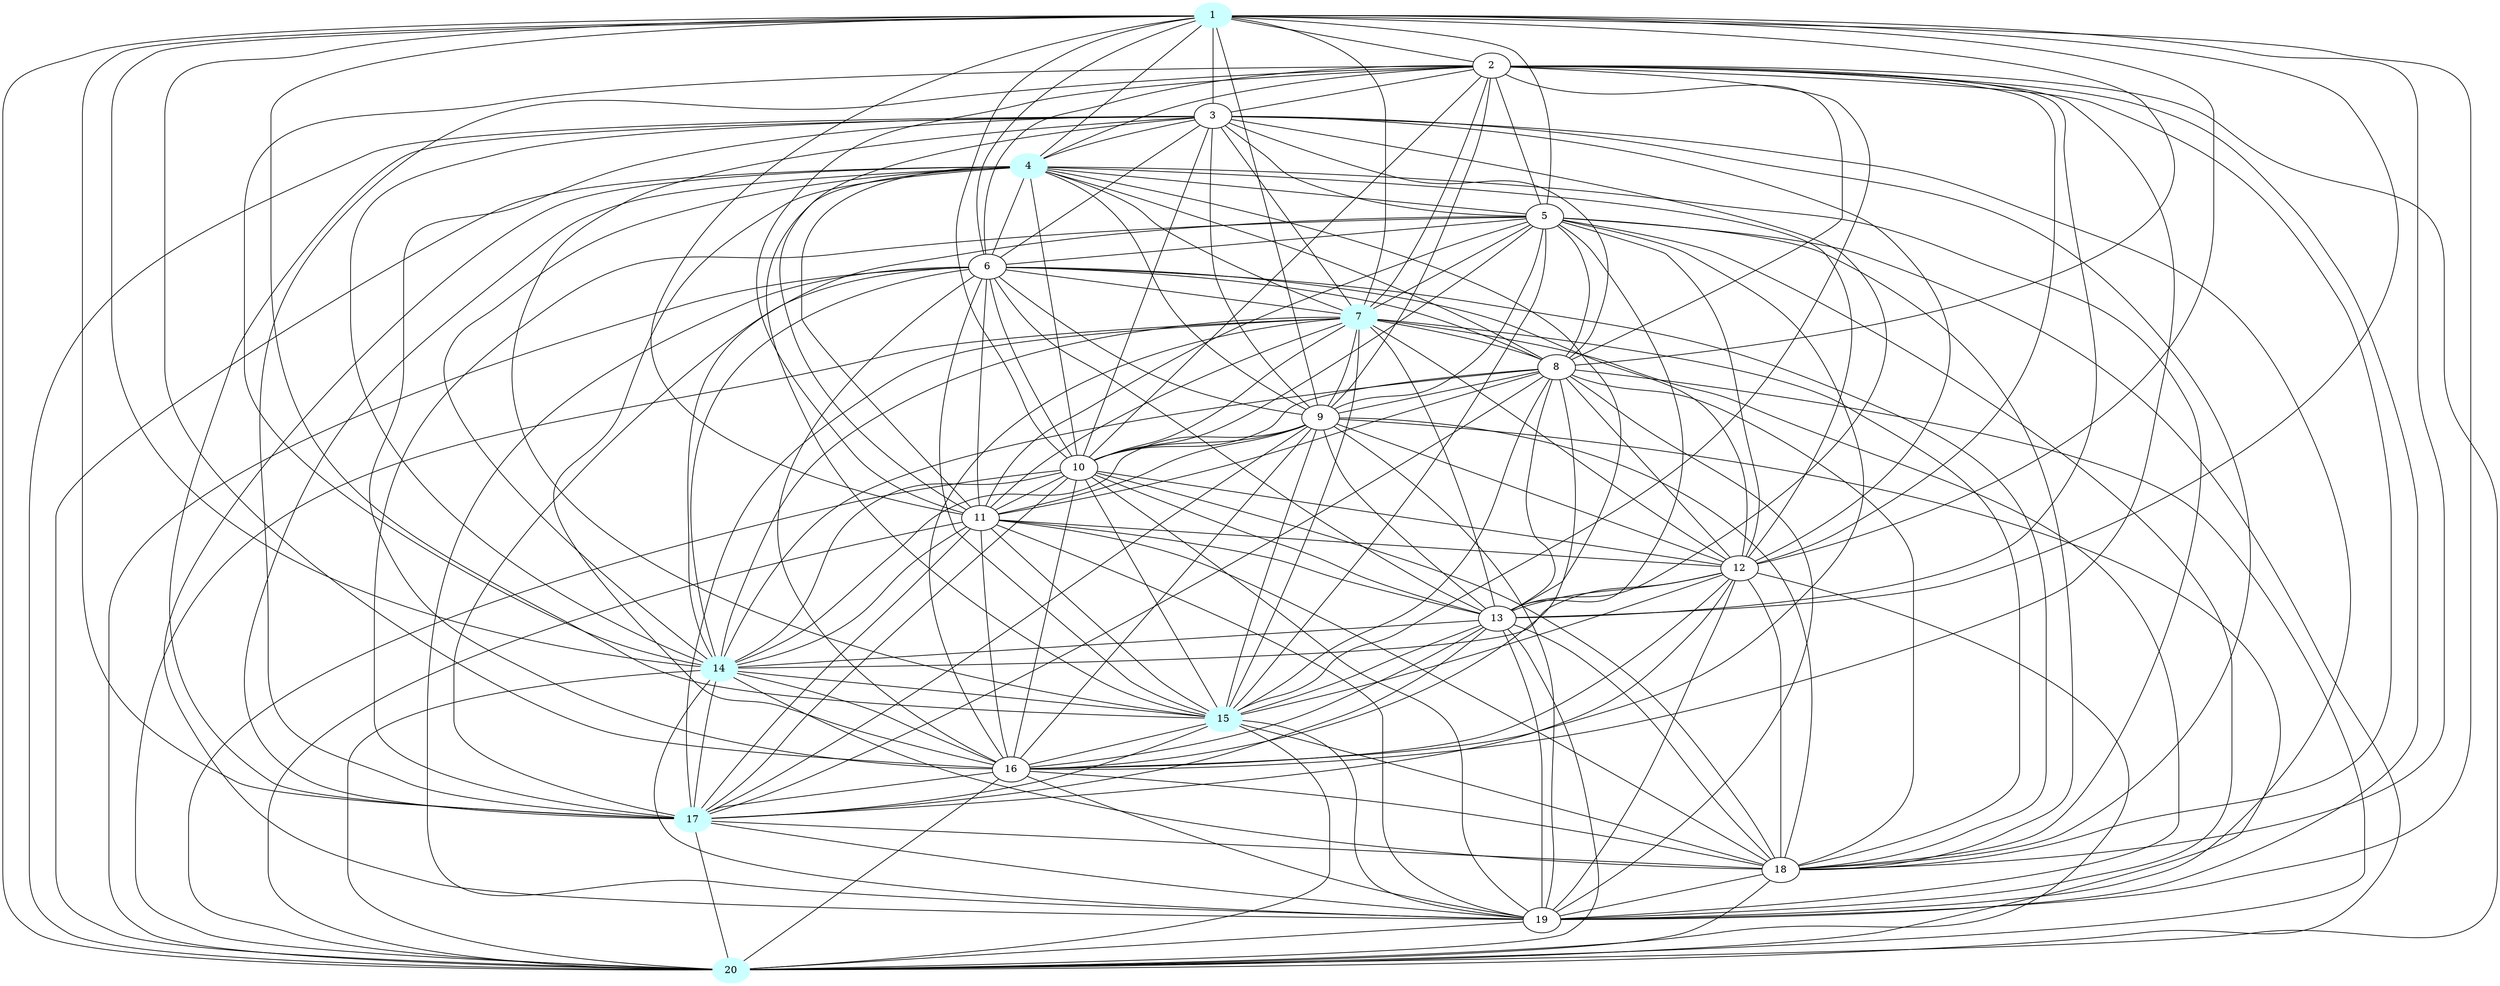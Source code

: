 graph G {
    1 [style=filled, color="#CCFFFF"];
    4 [style=filled, color="#CCFFFF"];
    7 [style=filled, color="#CCFFFF"];
    14 [style=filled, color="#CCFFFF"];
    15 [style=filled, color="#CCFFFF"];
    17 [style=filled, color="#CCFFFF"];
    20 [style=filled, color="#CCFFFF"];
    1 -- 2 [len= 3]
    1 -- 3 [len= 1]
    1 -- 4 [len= 1]
    1 -- 5 [len= 2]
    1 -- 6 [len= 2]
    1 -- 7 [len= 2]
    1 -- 8 [len= 3]
    1 -- 9 [len= 2]
    1 -- 10 [len= 2]
    1 -- 11 [len= 2]
    1 -- 12 [len= 2]
    1 -- 13 [len= 2]
    1 -- 14 [len= 1]
    1 -- 15 [len= 1]
    1 -- 16 [len= 1]
    1 -- 17 [len= 2]
    1 -- 18 [len= 2]
    1 -- 19 [len= 2]
    1 -- 20 [len= 2]
    2 -- 3 [len= 3]
    2 -- 4 [len= 3]
    2 -- 5 [len= 1]
    2 -- 6 [len= 3]
    2 -- 7 [len= 3]
    2 -- 8 [len= 2]
    2 -- 9 [len= 4]
    2 -- 10 [len= 1]
    2 -- 11 [len= 4]
    2 -- 12 [len= 1]
    2 -- 13 [len= 1]
    2 -- 14 [len= 3]
    2 -- 15 [len= 2]
    2 -- 16 [len= 3]
    2 -- 17 [len= 3]
    2 -- 18 [len= 1]
    2 -- 19 [len= 1]
    2 -- 20 [len= 3]
    3 -- 4 [len= 1]
    3 -- 5 [len= 3]
    3 -- 6 [len= 2]
    3 -- 7 [len= 2]
    3 -- 8 [len= 3]
    3 -- 9 [len= 2]
    3 -- 10 [len= 3]
    3 -- 11 [len= 2]
    3 -- 12 [len= 3]
    3 -- 13 [len= 3]
    3 -- 14 [len= 2]
    3 -- 15 [len= 1]
    3 -- 16 [len= 2]
    3 -- 17 [len= 2]
    3 -- 18 [len= 3]
    3 -- 19 [len= 3]
    3 -- 20 [len= 2]
    4 -- 5 [len= 3]
    4 -- 6 [len= 2]
    4 -- 7 [len= 1]
    4 -- 8 [len= 3]
    4 -- 9 [len= 2]
    4 -- 10 [len= 3]
    4 -- 11 [len= 2]
    4 -- 12 [len= 3]
    4 -- 13 [len= 3]
    4 -- 14 [len= 2]
    4 -- 15 [len= 1]
    4 -- 16 [len= 2]
    4 -- 17 [len= 2]
    4 -- 18 [len= 3]
    4 -- 19 [len= 3]
    4 -- 20 [len= 2]
    5 -- 6 [len= 3]
    5 -- 7 [len= 3]
    5 -- 8 [len= 1]
    5 -- 9 [len= 4]
    5 -- 10 [len= 1]
    5 -- 11 [len= 4]
    5 -- 12 [len= 1]
    5 -- 13 [len= 1]
    5 -- 14 [len= 3]
    5 -- 15 [len= 2]
    5 -- 16 [len= 3]
    5 -- 17 [len= 3]
    5 -- 18 [len= 1]
    5 -- 19 [len= 1]
    5 -- 20 [len= 3]
    6 -- 7 [len= 2]
    6 -- 8 [len= 3]
    6 -- 9 [len= 2]
    6 -- 10 [len= 3]
    6 -- 11 [len= 1]
    6 -- 12 [len= 3]
    6 -- 13 [len= 3]
    6 -- 14 [len= 1]
    6 -- 15 [len= 2]
    6 -- 16 [len= 1]
    6 -- 17 [len= 1]
    6 -- 18 [len= 3]
    6 -- 19 [len= 3]
    6 -- 20 [len= 1]
    7 -- 8 [len= 3]
    7 -- 9 [len= 2]
    7 -- 10 [len= 3]
    7 -- 11 [len= 2]
    7 -- 12 [len= 3]
    7 -- 13 [len= 3]
    7 -- 14 [len= 2]
    7 -- 15 [len= 1]
    7 -- 16 [len= 2]
    7 -- 17 [len= 2]
    7 -- 18 [len= 3]
    7 -- 19 [len= 3]
    7 -- 20 [len= 2]
    8 -- 9 [len= 4]
    8 -- 10 [len= 1]
    8 -- 11 [len= 4]
    8 -- 12 [len= 1]
    8 -- 13 [len= 1]
    8 -- 14 [len= 3]
    8 -- 15 [len= 2]
    8 -- 16 [len= 3]
    8 -- 17 [len= 3]
    8 -- 18 [len= 1]
    8 -- 19 [len= 1]
    8 -- 20 [len= 3]
    9 -- 10 [len= 3]
    9 -- 11 [len= 1]
    9 -- 12 [len= 3]
    9 -- 13 [len= 4]
    9 -- 14 [len= 1]
    9 -- 15 [len= 2]
    9 -- 16 [len= 1]
    9 -- 17 [len= 1]
    9 -- 18 [len= 4]
    9 -- 19 [len= 3]
    9 -- 20 [len= 1]
    10 -- 11 [len= 3]
    10 -- 12 [len= 1]
    10 -- 13 [len= 1]
    10 -- 14 [len= 3]
    10 -- 15 [len= 2]
    10 -- 16 [len= 3]
    10 -- 17 [len= 3]
    10 -- 18 [len= 1]
    10 -- 19 [len= 1]
    10 -- 20 [len= 3]
    11 -- 12 [len= 3]
    11 -- 13 [len= 4]
    11 -- 14 [len= 1]
    11 -- 15 [len= 2]
    11 -- 16 [len= 1]
    11 -- 17 [len= 1]
    11 -- 18 [len= 4]
    11 -- 19 [len= 3]
    11 -- 20 [len= 1]
    12 -- 13 [len= 1]
    12 -- 14 [len= 3]
    12 -- 15 [len= 2]
    12 -- 16 [len= 3]
    12 -- 17 [len= 3]
    12 -- 18 [len= 1]
    12 -- 19 [len= 1]
    12 -- 20 [len= 3]
    13 -- 14 [len= 3]
    13 -- 15 [len= 2]
    13 -- 16 [len= 3]
    13 -- 17 [len= 3]
    13 -- 18 [len= 1]
    13 -- 19 [len= 1]
    13 -- 20 [len= 3]
    14 -- 15 [len= 2]
    14 -- 16 [len= 1]
    14 -- 17 [len= 1]
    14 -- 18 [len= 3]
    14 -- 19 [len= 3]
    14 -- 20 [len= 1]
    15 -- 16 [len= 2]
    15 -- 17 [len= 2]
    15 -- 18 [len= 2]
    15 -- 19 [len= 2]
    15 -- 20 [len= 2]
    16 -- 17 [len= 1]
    16 -- 18 [len= 3]
    16 -- 19 [len= 3]
    16 -- 20 [len= 1]
    17 -- 18 [len= 3]
    17 -- 19 [len= 3]
    17 -- 20 [len= 1]
    18 -- 19 [len= 1]
    18 -- 20 [len= 3]
    19 -- 20 [len= 3]
}
